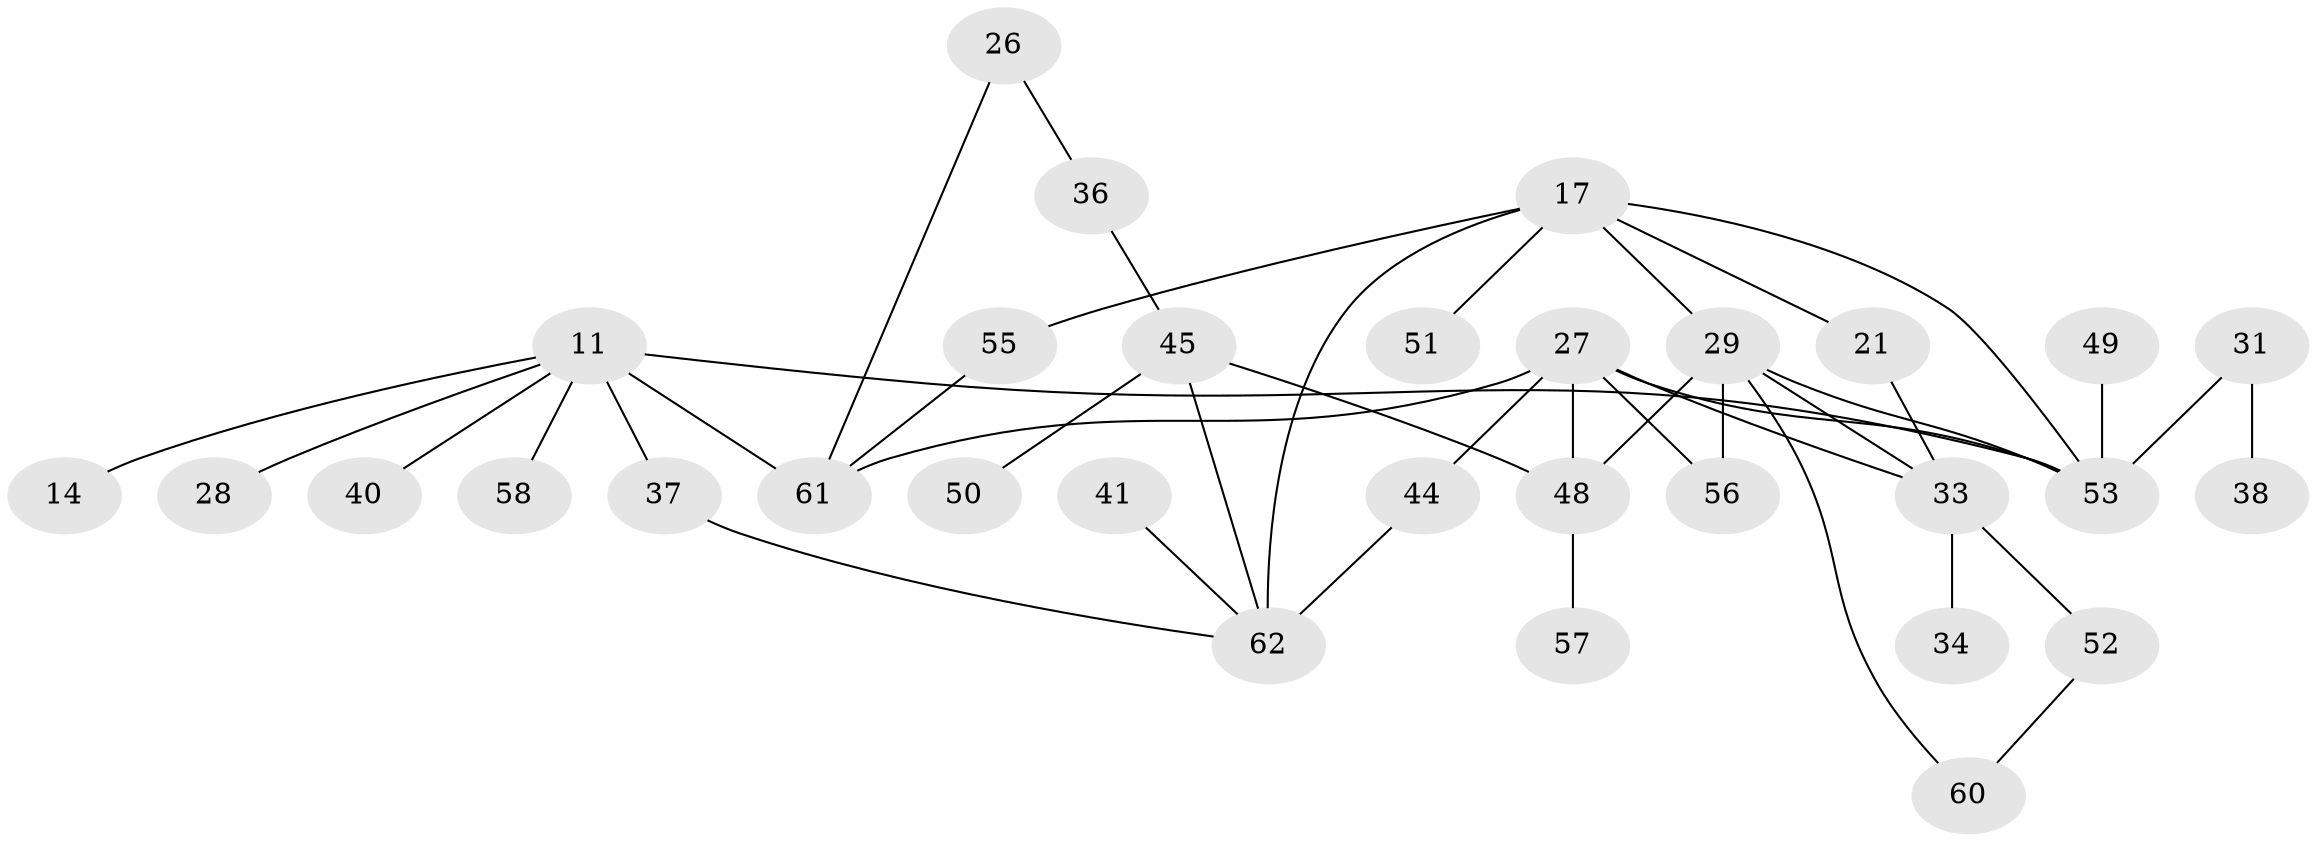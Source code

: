 // original degree distribution, {6: 0.03225806451612903, 2: 0.3064516129032258, 7: 0.016129032258064516, 9: 0.016129032258064516, 4: 0.08064516129032258, 3: 0.22580645161290322, 1: 0.25806451612903225, 5: 0.06451612903225806}
// Generated by graph-tools (version 1.1) at 2025/42/03/09/25 04:42:41]
// undirected, 31 vertices, 42 edges
graph export_dot {
graph [start="1"]
  node [color=gray90,style=filled];
  11 [super="+4"];
  14;
  17 [super="+9+7"];
  21;
  26;
  27 [super="+3"];
  28 [super="+10"];
  29 [super="+6+25"];
  31 [super="+16"];
  33 [super="+5+19"];
  34;
  36;
  37 [super="+20"];
  38;
  40 [super="+22"];
  41;
  44;
  45 [super="+35"];
  48 [super="+30+32"];
  49;
  50;
  51;
  52 [super="+12"];
  53 [super="+43+47+15"];
  55;
  56 [super="+13+54"];
  57;
  58;
  60 [super="+24"];
  61 [super="+39+23+59"];
  62 [super="+18"];
  11 -- 40 [weight=2];
  11 -- 14;
  11 -- 58;
  11 -- 61 [weight=2];
  11 -- 53 [weight=2];
  11 -- 28;
  11 -- 37;
  17 -- 29 [weight=2];
  17 -- 62 [weight=2];
  17 -- 55;
  17 -- 21;
  17 -- 51;
  17 -- 53;
  21 -- 33;
  26 -- 36;
  26 -- 61;
  27 -- 44;
  27 -- 33;
  27 -- 48;
  27 -- 61;
  27 -- 53 [weight=2];
  27 -- 56;
  29 -- 48 [weight=2];
  29 -- 33 [weight=2];
  29 -- 60;
  29 -- 53;
  29 -- 56;
  31 -- 38;
  31 -- 53;
  33 -- 34;
  33 -- 52 [weight=2];
  36 -- 45;
  37 -- 62;
  41 -- 62;
  44 -- 62;
  45 -- 62;
  45 -- 48;
  45 -- 50;
  48 -- 57;
  49 -- 53;
  52 -- 60;
  55 -- 61;
}
